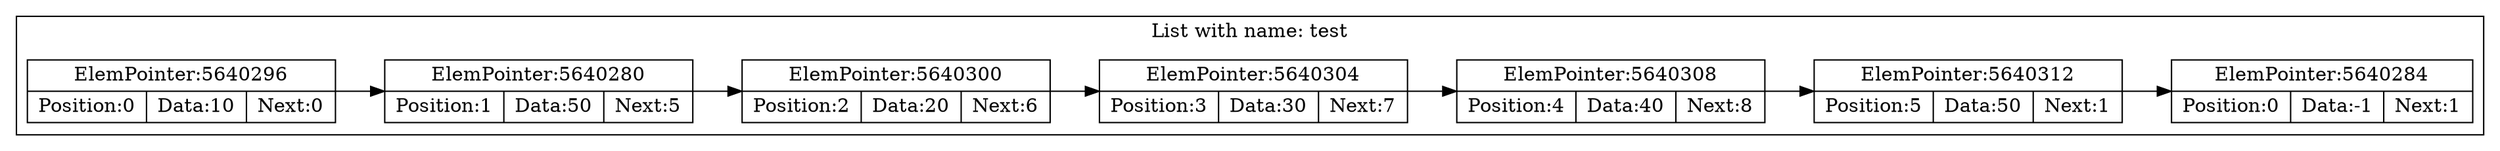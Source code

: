 digraph G{
rankdir=LR;
subgraph clusterlist {
0 [shape=record, label="ElemPointer:
5640296 | {Position
:0 | Data:
10 | Next:
0}"];
1 [shape=record, label="ElemPointer:
5640280 | {Position
:50 | Data:
5 | Next:
0}"];
0->1
1 [shape=record, label="ElemPointer:
5640280 | {Position
:1 | Data:
50 | Next:
5}"];
2 [shape=record, label="ElemPointer:
5640300 | {Position
:20 | Data:
6 | Next:
5}"];
1->2
2 [shape=record, label="ElemPointer:
5640300 | {Position
:2 | Data:
20 | Next:
6}"];
3 [shape=record, label="ElemPointer:
5640304 | {Position
:30 | Data:
7 | Next:
6}"];
2->3
3 [shape=record, label="ElemPointer:
5640304 | {Position
:3 | Data:
30 | Next:
7}"];
4 [shape=record, label="ElemPointer:
5640308 | {Position
:40 | Data:
8 | Next:
7}"];
3->4
4 [shape=record, label="ElemPointer:
5640308 | {Position
:4 | Data:
40 | Next:
8}"];
5 [shape=record, label="ElemPointer:
5640312 | {Position
:50 | Data:
1 | Next:
8}"];
4->5
5 [shape=record, label="ElemPointer:
5640312 | {Position
:5 | Data:
50 | Next:
1}"];
6 [shape=record, label="ElemPointer:
5640284 | {Position
:0 | Data:
-1 | Next:
1}"];
5->6
label = "List with name: test"}
}
